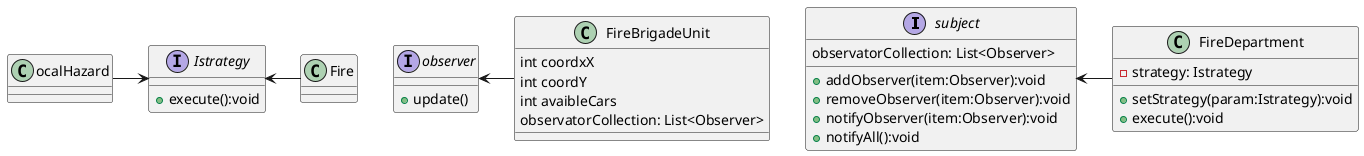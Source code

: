 @startuml

interface subject {
observatorCollection: List<Observer>

+addObserver(item:Observer):void
+removeObserver(item:Observer):void
+notifyObserver(item:Observer):void
+notifyAll():void

}
interface observer{
+update()
}



class FireDepartment{
-strategy: Istrategy

+setStrategy(param:Istrategy):void
+execute():void

}

class FireBrigadeUnit{
int coordxX
int coordY
int avaibleCars
observatorCollection: List<Observer>



}

observer <- FireBrigadeUnit
subject <- FireDepartment

interface Istrategy{
+execute():void
}
'class Fire{}
'class LocalHazard{}

Istrategy<-Fire
Istrategy<-LocalHazard





@enduml

